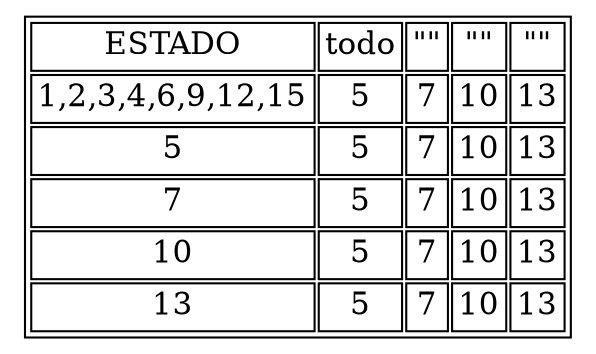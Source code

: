 digraph Grafica{
graph [ratio=fill];
node [label="\N", fontsize=15, shape=plaintext];
graph [bb="0,0,352,154"];arset [label=<
        <TABLE ALIGN="LEFT">
<TR><TD>ESTADO</TD>
<TD>todo</TD>
<TD>"
"</TD>
<TD>""</TD>
<TD>"	"</TD>
</TR><TR><TD>1,2,3,4,6,9,12,15</TD>
<TD>5</TD>
<TD>7</TD>
<TD>10</TD>
<TD>13</TD>
</TR><TR><TD>5</TD>
<TD>5</TD>
<TD>7</TD>
<TD>10</TD>
<TD>13</TD>
</TR><TR><TD>7</TD>
<TD>5</TD>
<TD>7</TD>
<TD>10</TD>
<TD>13</TD>
</TR><TR><TD>10</TD>
<TD>5</TD>
<TD>7</TD>
<TD>10</TD>
<TD>13</TD>
</TR><TR><TD>13</TD>
<TD>5</TD>
<TD>7</TD>
<TD>10</TD>
<TD>13</TD>
</TR></TABLE>
>,];
}
